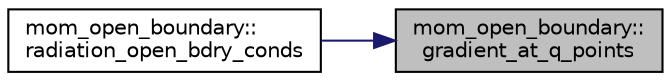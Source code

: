 digraph "mom_open_boundary::gradient_at_q_points"
{
 // INTERACTIVE_SVG=YES
 // LATEX_PDF_SIZE
  edge [fontname="Helvetica",fontsize="10",labelfontname="Helvetica",labelfontsize="10"];
  node [fontname="Helvetica",fontsize="10",shape=record];
  rankdir="RL";
  Node1 [label="mom_open_boundary::\lgradient_at_q_points",height=0.2,width=0.4,color="black", fillcolor="grey75", style="filled", fontcolor="black",tooltip="Calculate the tangential gradient of the normal flow at the boundary q-points."];
  Node1 -> Node2 [dir="back",color="midnightblue",fontsize="10",style="solid",fontname="Helvetica"];
  Node2 [label="mom_open_boundary::\lradiation_open_bdry_conds",height=0.2,width=0.4,color="black", fillcolor="white", style="filled",URL="$namespacemom__open__boundary.html#ae5ceafcce53e896d30012f321c73d9f4",tooltip="Apply radiation conditions to 3D u,v at open boundaries."];
}
